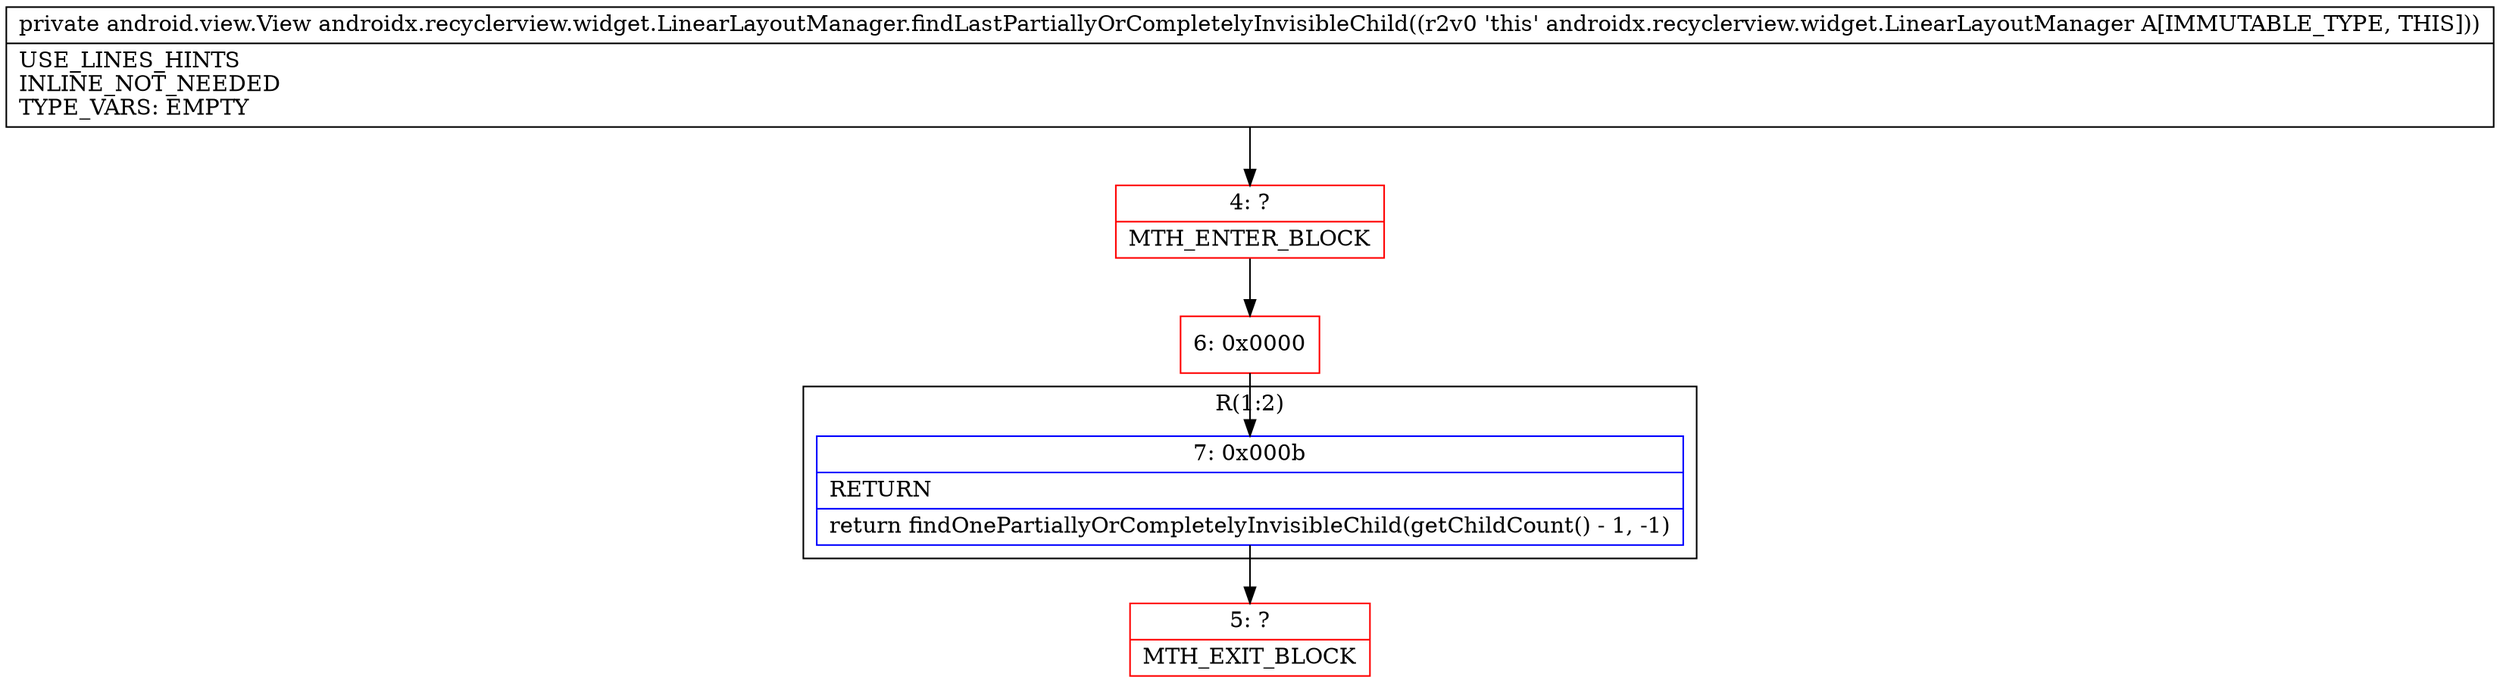 digraph "CFG forandroidx.recyclerview.widget.LinearLayoutManager.findLastPartiallyOrCompletelyInvisibleChild()Landroid\/view\/View;" {
subgraph cluster_Region_1618080322 {
label = "R(1:2)";
node [shape=record,color=blue];
Node_7 [shape=record,label="{7\:\ 0x000b|RETURN\l|return findOnePartiallyOrCompletelyInvisibleChild(getChildCount() \- 1, \-1)\l}"];
}
Node_4 [shape=record,color=red,label="{4\:\ ?|MTH_ENTER_BLOCK\l}"];
Node_6 [shape=record,color=red,label="{6\:\ 0x0000}"];
Node_5 [shape=record,color=red,label="{5\:\ ?|MTH_EXIT_BLOCK\l}"];
MethodNode[shape=record,label="{private android.view.View androidx.recyclerview.widget.LinearLayoutManager.findLastPartiallyOrCompletelyInvisibleChild((r2v0 'this' androidx.recyclerview.widget.LinearLayoutManager A[IMMUTABLE_TYPE, THIS]))  | USE_LINES_HINTS\lINLINE_NOT_NEEDED\lTYPE_VARS: EMPTY\l}"];
MethodNode -> Node_4;Node_7 -> Node_5;
Node_4 -> Node_6;
Node_6 -> Node_7;
}

